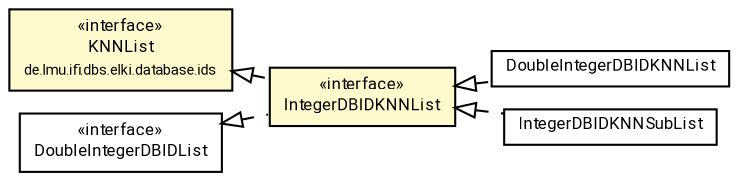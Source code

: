 #!/usr/local/bin/dot
#
# Class diagram 
# Generated by UMLGraph version R5_7_2-60-g0e99a6 (http://www.spinellis.gr/umlgraph/)
#

digraph G {
	graph [fontnames="svg"]
	edge [fontname="Roboto",fontsize=7,labelfontname="Roboto",labelfontsize=7,color="black"];
	node [fontname="Roboto",fontcolor="black",fontsize=8,shape=plaintext,margin=0,width=0,height=0];
	nodesep=0.15;
	ranksep=0.25;
	rankdir=LR;
	// de.lmu.ifi.dbs.elki.database.ids.KNNList
	c5356080 [label=<<table title="de.lmu.ifi.dbs.elki.database.ids.KNNList" border="0" cellborder="1" cellspacing="0" cellpadding="2" bgcolor="LemonChiffon" href="../KNNList.html" target="_parent">
		<tr><td><table border="0" cellspacing="0" cellpadding="1">
		<tr><td align="center" balign="center"> &#171;interface&#187; </td></tr>
		<tr><td align="center" balign="center"> <font face="Roboto">KNNList</font> </td></tr>
		<tr><td align="center" balign="center"> <font face="Roboto" point-size="7.0">de.lmu.ifi.dbs.elki.database.ids</font> </td></tr>
		</table></td></tr>
		</table>>, URL="../KNNList.html"];
	// de.lmu.ifi.dbs.elki.database.ids.integer.IntegerDBIDKNNList
	c5356151 [label=<<table title="de.lmu.ifi.dbs.elki.database.ids.integer.IntegerDBIDKNNList" border="0" cellborder="1" cellspacing="0" cellpadding="2" bgcolor="lemonChiffon" href="IntegerDBIDKNNList.html" target="_parent">
		<tr><td><table border="0" cellspacing="0" cellpadding="1">
		<tr><td align="center" balign="center"> &#171;interface&#187; </td></tr>
		<tr><td align="center" balign="center"> <font face="Roboto">IntegerDBIDKNNList</font> </td></tr>
		</table></td></tr>
		</table>>, URL="IntegerDBIDKNNList.html"];
	// de.lmu.ifi.dbs.elki.database.ids.integer.DoubleIntegerDBIDKNNList
	c5356152 [label=<<table title="de.lmu.ifi.dbs.elki.database.ids.integer.DoubleIntegerDBIDKNNList" border="0" cellborder="1" cellspacing="0" cellpadding="2" href="DoubleIntegerDBIDKNNList.html" target="_parent">
		<tr><td><table border="0" cellspacing="0" cellpadding="1">
		<tr><td align="center" balign="center"> <font face="Roboto">DoubleIntegerDBIDKNNList</font> </td></tr>
		</table></td></tr>
		</table>>, URL="DoubleIntegerDBIDKNNList.html"];
	// de.lmu.ifi.dbs.elki.database.ids.integer.IntegerDBIDKNNSubList
	c5356153 [label=<<table title="de.lmu.ifi.dbs.elki.database.ids.integer.IntegerDBIDKNNSubList" border="0" cellborder="1" cellspacing="0" cellpadding="2" href="IntegerDBIDKNNSubList.html" target="_parent">
		<tr><td><table border="0" cellspacing="0" cellpadding="1">
		<tr><td align="center" balign="center"> <font face="Roboto">IntegerDBIDKNNSubList</font> </td></tr>
		</table></td></tr>
		</table>>, URL="IntegerDBIDKNNSubList.html"];
	// de.lmu.ifi.dbs.elki.database.ids.integer.DoubleIntegerDBIDList
	c5356165 [label=<<table title="de.lmu.ifi.dbs.elki.database.ids.integer.DoubleIntegerDBIDList" border="0" cellborder="1" cellspacing="0" cellpadding="2" href="DoubleIntegerDBIDList.html" target="_parent">
		<tr><td><table border="0" cellspacing="0" cellpadding="1">
		<tr><td align="center" balign="center"> &#171;interface&#187; </td></tr>
		<tr><td align="center" balign="center"> <font face="Roboto">DoubleIntegerDBIDList</font> </td></tr>
		</table></td></tr>
		</table>>, URL="DoubleIntegerDBIDList.html"];
	// de.lmu.ifi.dbs.elki.database.ids.integer.IntegerDBIDKNNList implements de.lmu.ifi.dbs.elki.database.ids.KNNList
	c5356080 -> c5356151 [arrowtail=empty,style=dashed,dir=back,weight=9];
	// de.lmu.ifi.dbs.elki.database.ids.integer.IntegerDBIDKNNList implements de.lmu.ifi.dbs.elki.database.ids.integer.DoubleIntegerDBIDList
	c5356165 -> c5356151 [arrowtail=empty,style=dashed,dir=back,weight=9];
	// de.lmu.ifi.dbs.elki.database.ids.integer.DoubleIntegerDBIDKNNList implements de.lmu.ifi.dbs.elki.database.ids.integer.IntegerDBIDKNNList
	c5356151 -> c5356152 [arrowtail=empty,style=dashed,dir=back,weight=9];
	// de.lmu.ifi.dbs.elki.database.ids.integer.IntegerDBIDKNNSubList implements de.lmu.ifi.dbs.elki.database.ids.integer.IntegerDBIDKNNList
	c5356151 -> c5356153 [arrowtail=empty,style=dashed,dir=back,weight=9];
}

